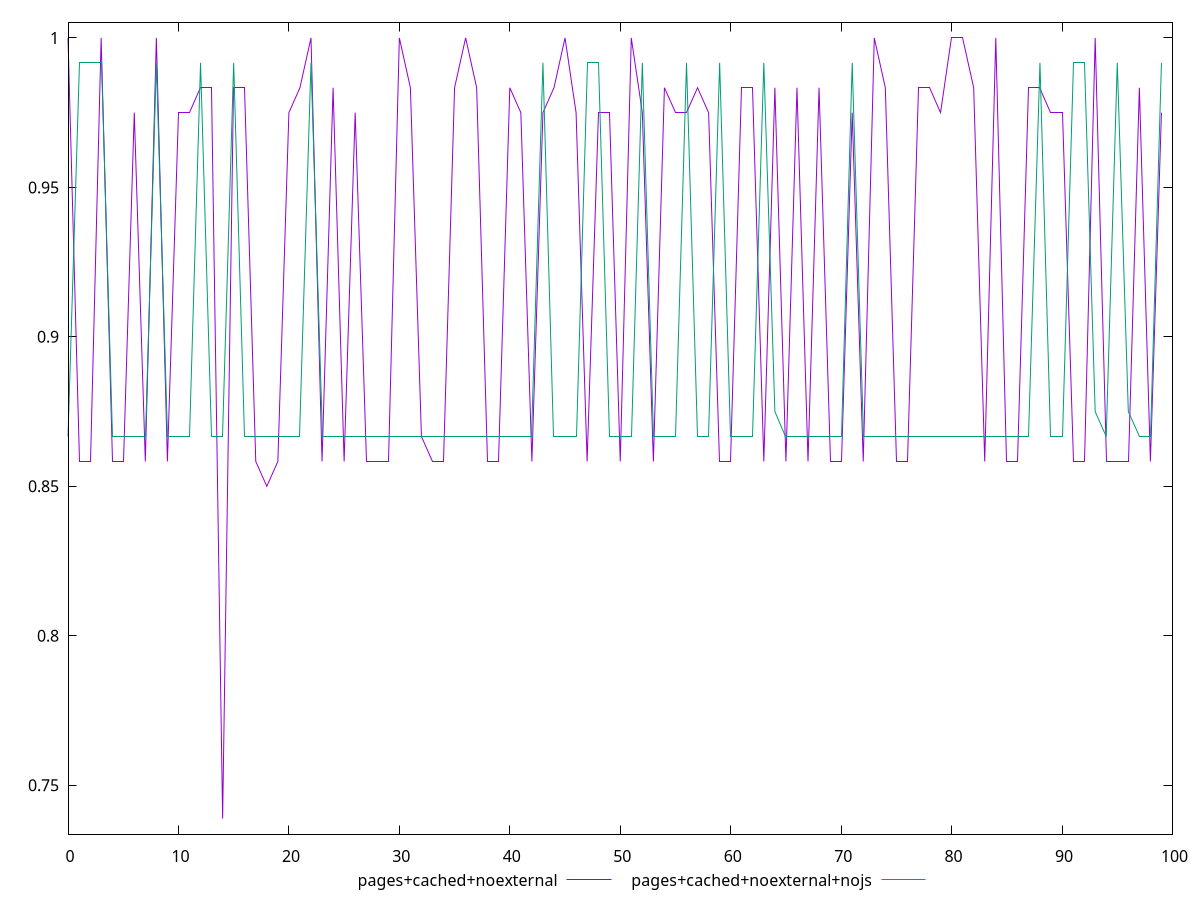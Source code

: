 $_pagesCachedNoexternal <<EOF
1
0.8583333333333334
0.8583333333333334
1
0.8583333333333334
0.8583333333333334
0.975
0.8583333333333334
1
0.8583333333333334
0.975
0.975
0.9833333333333333
0.9833333333333333
0.7388888888888889
0.9833333333333333
0.9833333333333333
0.8583333333333334
0.85
0.8583333333333334
0.975
0.9833333333333333
1
0.8583333333333334
0.9833333333333333
0.8583333333333334
0.975
0.8583333333333334
0.8583333333333334
0.8583333333333334
1
0.9833333333333333
0.8666666666666667
0.8583333333333334
0.8583333333333334
0.9833333333333333
1
0.9833333333333333
0.8583333333333334
0.8583333333333334
0.9833333333333333
0.975
0.8583333333333334
0.975
0.9833333333333333
1
0.975
0.8583333333333334
0.975
0.975
0.8583333333333334
1
0.975
0.8583333333333334
0.9833333333333333
0.975
0.975
0.9833333333333333
0.975
0.8583333333333334
0.8583333333333334
0.9833333333333333
0.9833333333333333
0.8583333333333334
0.9833333333333333
0.8583333333333334
0.9833333333333333
0.8583333333333334
0.9833333333333333
0.8583333333333334
0.8583333333333334
0.975
0.8583333333333334
1
0.9833333333333333
0.8583333333333334
0.8583333333333334
0.9833333333333333
0.9833333333333333
0.975
1
1
0.9833333333333333
0.8583333333333334
1
0.8583333333333334
0.8583333333333334
0.9833333333333333
0.9833333333333333
0.975
0.975
0.8583333333333334
0.8583333333333334
1
0.8583333333333334
0.8583333333333334
0.8583333333333334
0.9833333333333333
0.8583333333333334
0.975
EOF
$_pagesCachedNoexternalNojs <<EOF
0.8666666666666667
0.9916666666666667
0.9916666666666667
0.9916666666666667
0.8666666666666667
0.8666666666666667
0.8666666666666667
0.8666666666666667
0.9916666666666667
0.8666666666666667
0.8666666666666667
0.8666666666666667
0.9916666666666667
0.8666666666666667
0.8666666666666667
0.9916666666666667
0.8666666666666667
0.8666666666666667
0.8666666666666667
0.8666666666666667
0.8666666666666667
0.8666666666666667
0.9916666666666667
0.8666666666666667
0.8666666666666667
0.8666666666666667
0.8666666666666667
0.8666666666666667
0.8666666666666667
0.8666666666666667
0.8666666666666667
0.8666666666666667
0.8666666666666667
0.8666666666666667
0.8666666666666667
0.8666666666666667
0.8666666666666667
0.8666666666666667
0.8666666666666667
0.8666666666666667
0.8666666666666667
0.8666666666666667
0.8666666666666667
0.9916666666666667
0.8666666666666667
0.8666666666666667
0.8666666666666667
0.9916666666666667
0.9916666666666667
0.8666666666666667
0.8666666666666667
0.8666666666666667
0.9916666666666667
0.8666666666666667
0.8666666666666667
0.8666666666666667
0.9916666666666667
0.8666666666666667
0.8666666666666667
0.9916666666666667
0.8666666666666667
0.8666666666666667
0.8666666666666667
0.9916666666666667
0.875
0.8666666666666667
0.8666666666666667
0.8666666666666667
0.8666666666666667
0.8666666666666667
0.8666666666666667
0.9916666666666667
0.8666666666666667
0.8666666666666667
0.8666666666666667
0.8666666666666667
0.8666666666666667
0.8666666666666667
0.8666666666666667
0.8666666666666667
0.8666666666666667
0.8666666666666667
0.8666666666666667
0.8666666666666667
0.8666666666666667
0.8666666666666667
0.8666666666666667
0.8666666666666667
0.9916666666666667
0.8666666666666667
0.8666666666666667
0.9916666666666667
0.9916666666666667
0.875
0.8666666666666667
0.9916666666666667
0.875
0.8666666666666667
0.8666666666666667
0.9916666666666667
EOF
set key outside below
set terminal pngcairo
set output "report_00005_2020-11-02T22-26-11.212Z/uses-http2/uses-http2_pages+cached+noexternal_pages+cached+noexternal+nojs.png"
set yrange [0.7336666666666667:1.0052222222222222]
plot $_pagesCachedNoexternal title "pages+cached+noexternal" with line ,$_pagesCachedNoexternalNojs title "pages+cached+noexternal+nojs" with line ,